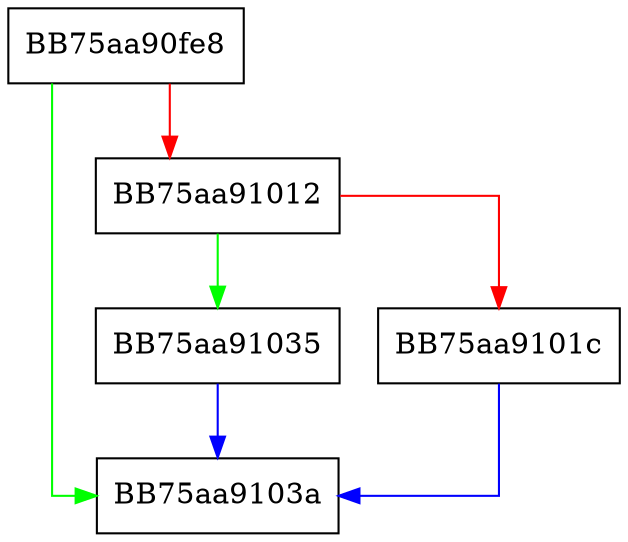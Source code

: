 digraph RemoveFromCaches {
  node [shape="box"];
  graph [splines=ortho];
  BB75aa90fe8 -> BB75aa9103a [color="green"];
  BB75aa90fe8 -> BB75aa91012 [color="red"];
  BB75aa91012 -> BB75aa91035 [color="green"];
  BB75aa91012 -> BB75aa9101c [color="red"];
  BB75aa9101c -> BB75aa9103a [color="blue"];
  BB75aa91035 -> BB75aa9103a [color="blue"];
}